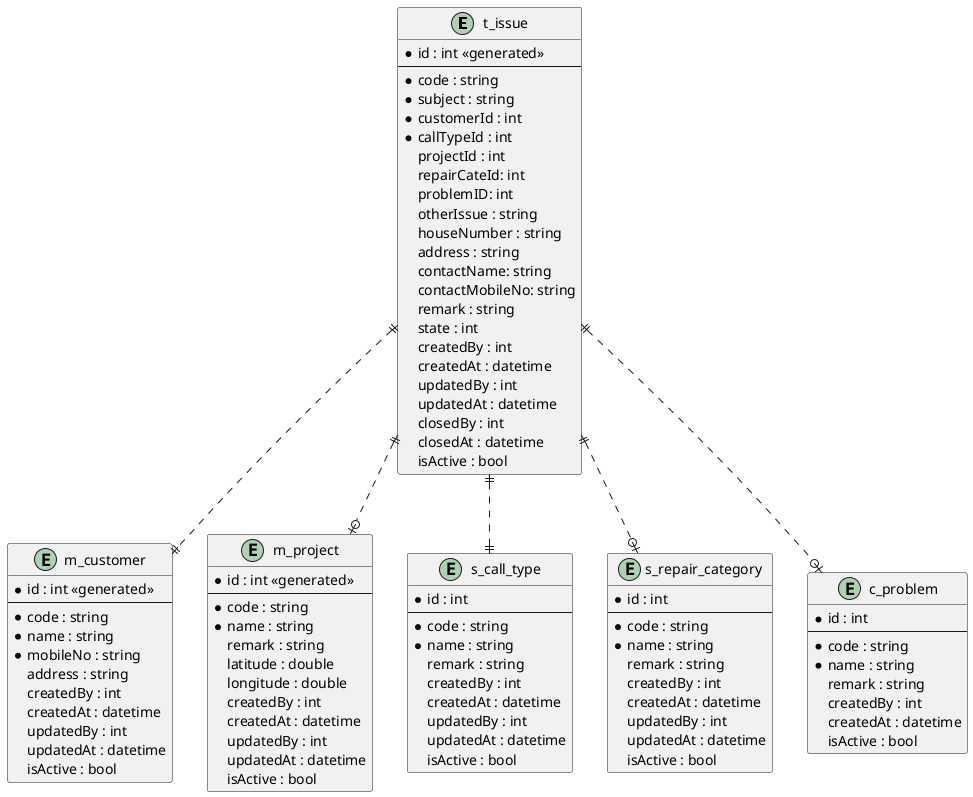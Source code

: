 @startuml
entity "t_issue" as tIssue {
  *id : int <<generated>>
  --
  *code : string
  *subject : string
  *customerId : int
  *callTypeId : int
  projectId : int
  repairCateId: int
  problemID: int
  otherIssue : string 
  houseNumber : string
  address : string
  contactName: string
  contactMobileNo: string
  remark : string
  state : int
  createdBy : int
  createdAt : datetime
  updatedBy : int
  updatedAt : datetime
  closedBy : int
  closedAt : datetime
  isActive : bool
}

entity "m_customer" as mCustomer {
  *id : int <<generated>>
  --
  *code : string
  *name : string
  *mobileNo : string
  address : string
  createdBy : int
  createdAt : datetime
  updatedBy : int
  updatedAt : datetime
  isActive : bool
}

entity "m_project" as mProject {
  *id : int <<generated>>
  --
  *code : string
  *name : string
  remark : string
  latitude : double
  longitude : double
  createdBy : int
  createdAt : datetime
  updatedBy : int
  updatedAt : datetime
  isActive : bool
}

entity "s_call_type" as sCallType {
  *id : int
  --
  *code : string
  *name : string
  remark : string
  createdBy : int
  createdAt : datetime
  updatedBy : int
  updatedAt : datetime
  isActive : bool
}

entity "s_repair_category" as sRepairCategory {
  *id : int
  --
  *code : string
  *name : string
  remark : string
  createdBy : int
  createdAt : datetime
  updatedBy : int
  updatedAt : datetime
  isActive : bool
}

entity "c_problem" as cProblem {
  *id : int
  --
  *code : string
  *name : string
  remark : string
  createdBy : int
  createdAt : datetime
  isActive : bool
}


tIssue ||..|| mCustomer
tIssue ||..|| sCallType
tIssue ||..o| mProject
tIssue ||..o| sRepairCategory
tIssue ||..o| cProblem

@enduml
' Additional relations for the Information Engineering notation.
' An entity alias that maps to the class diagram class.
' An additional visibility modifier * to identify mandatory attributes.
' **Type Symbol**
' Zero or One	|o--
' Exactly One	||--
' Zero or Many	}o--
' One or Many	}|--